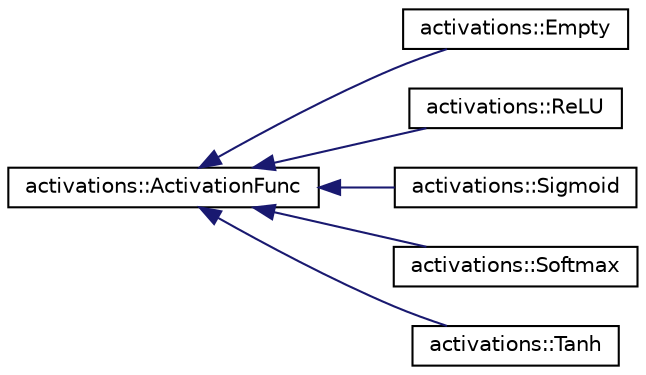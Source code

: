 digraph "Graphical Class Hierarchy"
{
 // LATEX_PDF_SIZE
  edge [fontname="Helvetica",fontsize="10",labelfontname="Helvetica",labelfontsize="10"];
  node [fontname="Helvetica",fontsize="10",shape=record];
  rankdir="LR";
  Node0 [label="activations::ActivationFunc",height=0.2,width=0.4,color="black", fillcolor="white", style="filled",URL="$classactivations_1_1ActivationFunc.html",tooltip=" "];
  Node0 -> Node1 [dir="back",color="midnightblue",fontsize="10",style="solid",fontname="Helvetica"];
  Node1 [label="activations::Empty",height=0.2,width=0.4,color="black", fillcolor="white", style="filled",URL="$classactivations_1_1Empty.html",tooltip=" "];
  Node0 -> Node2 [dir="back",color="midnightblue",fontsize="10",style="solid",fontname="Helvetica"];
  Node2 [label="activations::ReLU",height=0.2,width=0.4,color="black", fillcolor="white", style="filled",URL="$classactivations_1_1ReLU.html",tooltip=" "];
  Node0 -> Node3 [dir="back",color="midnightblue",fontsize="10",style="solid",fontname="Helvetica"];
  Node3 [label="activations::Sigmoid",height=0.2,width=0.4,color="black", fillcolor="white", style="filled",URL="$classactivations_1_1Sigmoid.html",tooltip=" "];
  Node0 -> Node4 [dir="back",color="midnightblue",fontsize="10",style="solid",fontname="Helvetica"];
  Node4 [label="activations::Softmax",height=0.2,width=0.4,color="black", fillcolor="white", style="filled",URL="$classactivations_1_1Softmax.html",tooltip=" "];
  Node0 -> Node5 [dir="back",color="midnightblue",fontsize="10",style="solid",fontname="Helvetica"];
  Node5 [label="activations::Tanh",height=0.2,width=0.4,color="black", fillcolor="white", style="filled",URL="$classactivations_1_1Tanh.html",tooltip=" "];
}
